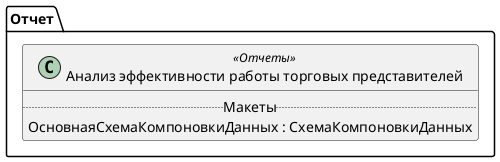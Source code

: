 ﻿@startuml АнализЭффективностиРаботыТорговыхПредставителей
'!include templates.wsd
'..\include templates.wsd
class Отчет.АнализЭффективностиРаботыТорговыхПредставителей as "Анализ эффективности работы торговых представителей" <<Отчеты>>
{
..Макеты..
ОсновнаяСхемаКомпоновкиДанных : СхемаКомпоновкиДанных
}
@enduml
